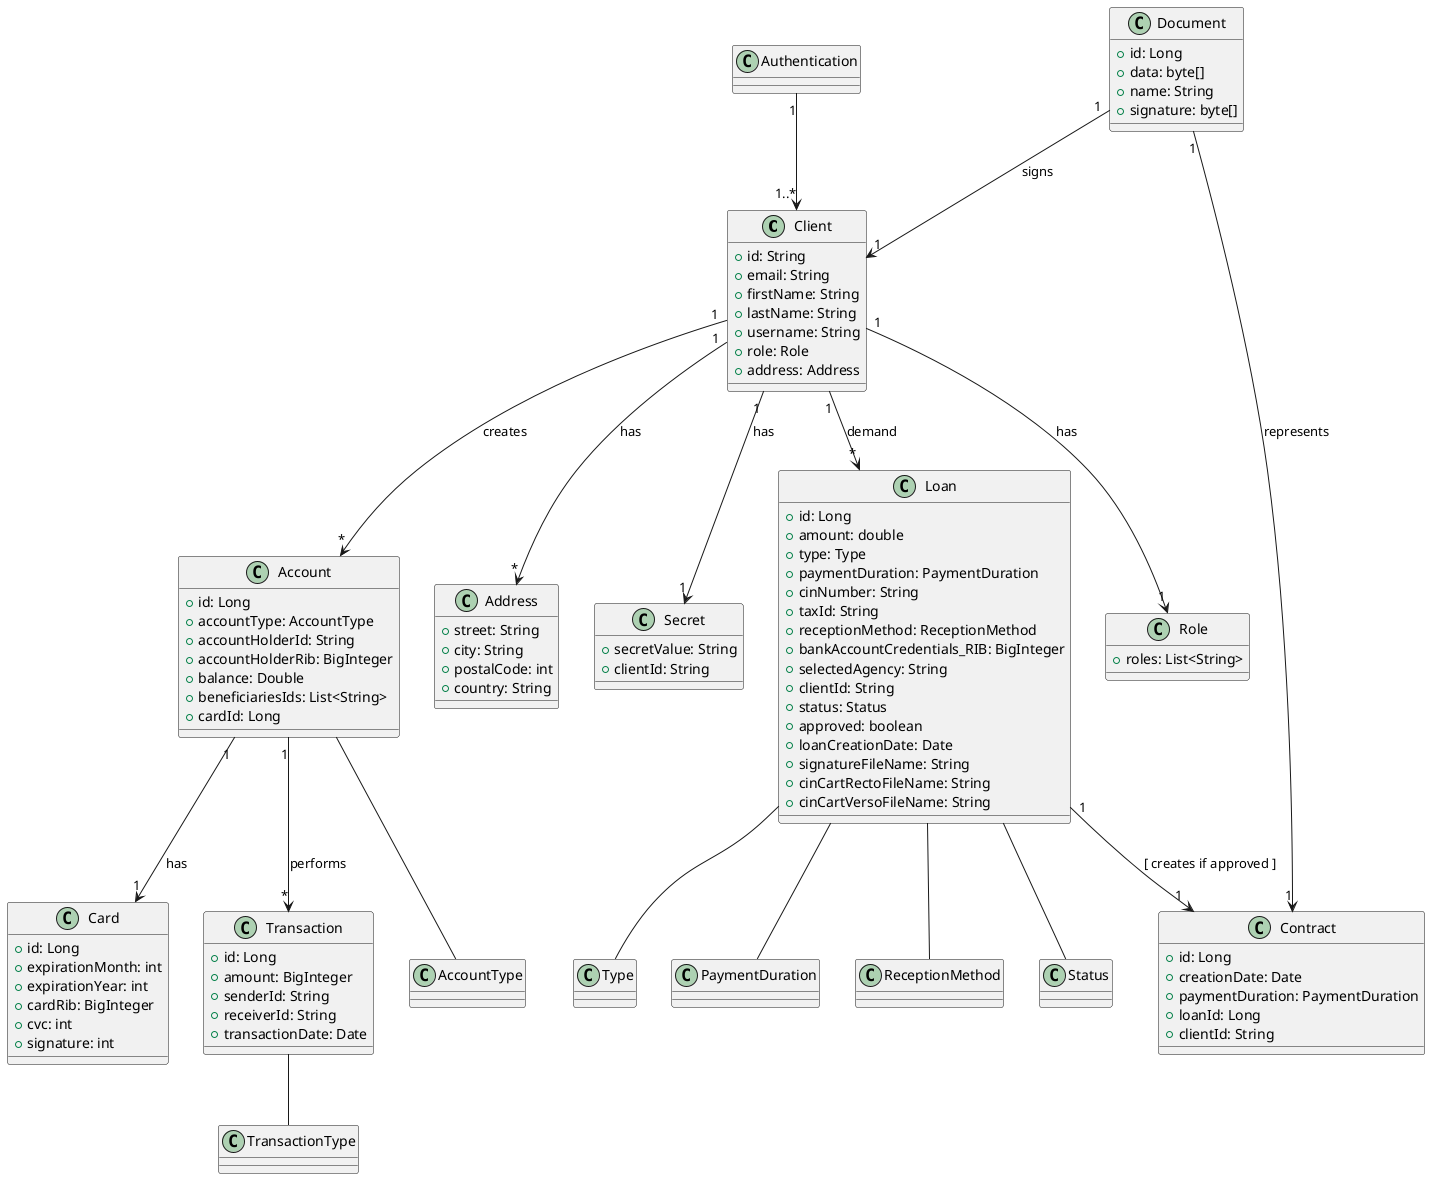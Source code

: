 @startuml

class Client {
    + id: String
    + email: String
    + firstName: String
    + lastName: String
    + username: String
    + role: Role
    + address: Address

}
class Role {
    + roles: List<String>
}
class Address {
    + street: String
    + city: String
    + postalCode: int
    + country: String
}
class Secret {
    + secretValue: String
    + clientId: String
}
class Account {
    + id: Long
    + accountType: AccountType
    + accountHolderId: String
    + accountHolderRib: BigInteger
    + balance: Double
    + beneficiariesIds: List<String>
    + cardId: Long

}
class Card {
    + id: Long
    + expirationMonth: int
    + expirationYear: int
    + cardRib: BigInteger
    + cvc: int
    + signature: int
}

class Transaction {
    + id: Long
    + amount: BigInteger
    + senderId: String
    + receiverId: String
    + transactionDate: Date

}

' Loan Microservice
class Loan {
    + id: Long
    + amount: double
    + type: Type
    + paymentDuration: PaymentDuration
    + cinNumber: String
    + taxId: String
    + receptionMethod: ReceptionMethod
    + bankAccountCredentials_RIB: BigInteger
    + selectedAgency: String
    + clientId: String
    + status: Status
    + approved: boolean
    + loanCreationDate: Date
    + signatureFileName: String
    + cinCartRectoFileName: String
    + cinCartVersoFileName: String

}

class Contract {
    + id: Long
    + creationDate: Date
    + paymentDuration: PaymentDuration
    + loanId: Long
    + clientId: String
}
' class document has id data name and signature both data and signature are byte arrays

class Document {
    + id: Long
    + data: byte[]
    + name: String
    + signature: byte[]
}




' Relationships

' the document represents the contract and the signature is the client signature
Document "1" --> "1" Contract: represents
Document "1" --> "1" Client: signs



Authentication "1" --> "1..*" Client
Client "1" --> "1" Role: has
Client "1" --> "*" Address: has
Client "1" --> "1" Secret: has
Client "1" --> "*" Loan: demand
Client "1" --> "*" Account: creates
Account "1" --> "*" Transaction: performs
Account "1" --> "1" Card: has
Loan "1" --> "1" Contract:[ creates if approved ]
' Enum Relationships
Loan --  PaymentDuration
Loan --  ReceptionMethod
Loan --  Status
Loan  --  Type
Account --  AccountType
Transaction  --  TransactionType
@enduml